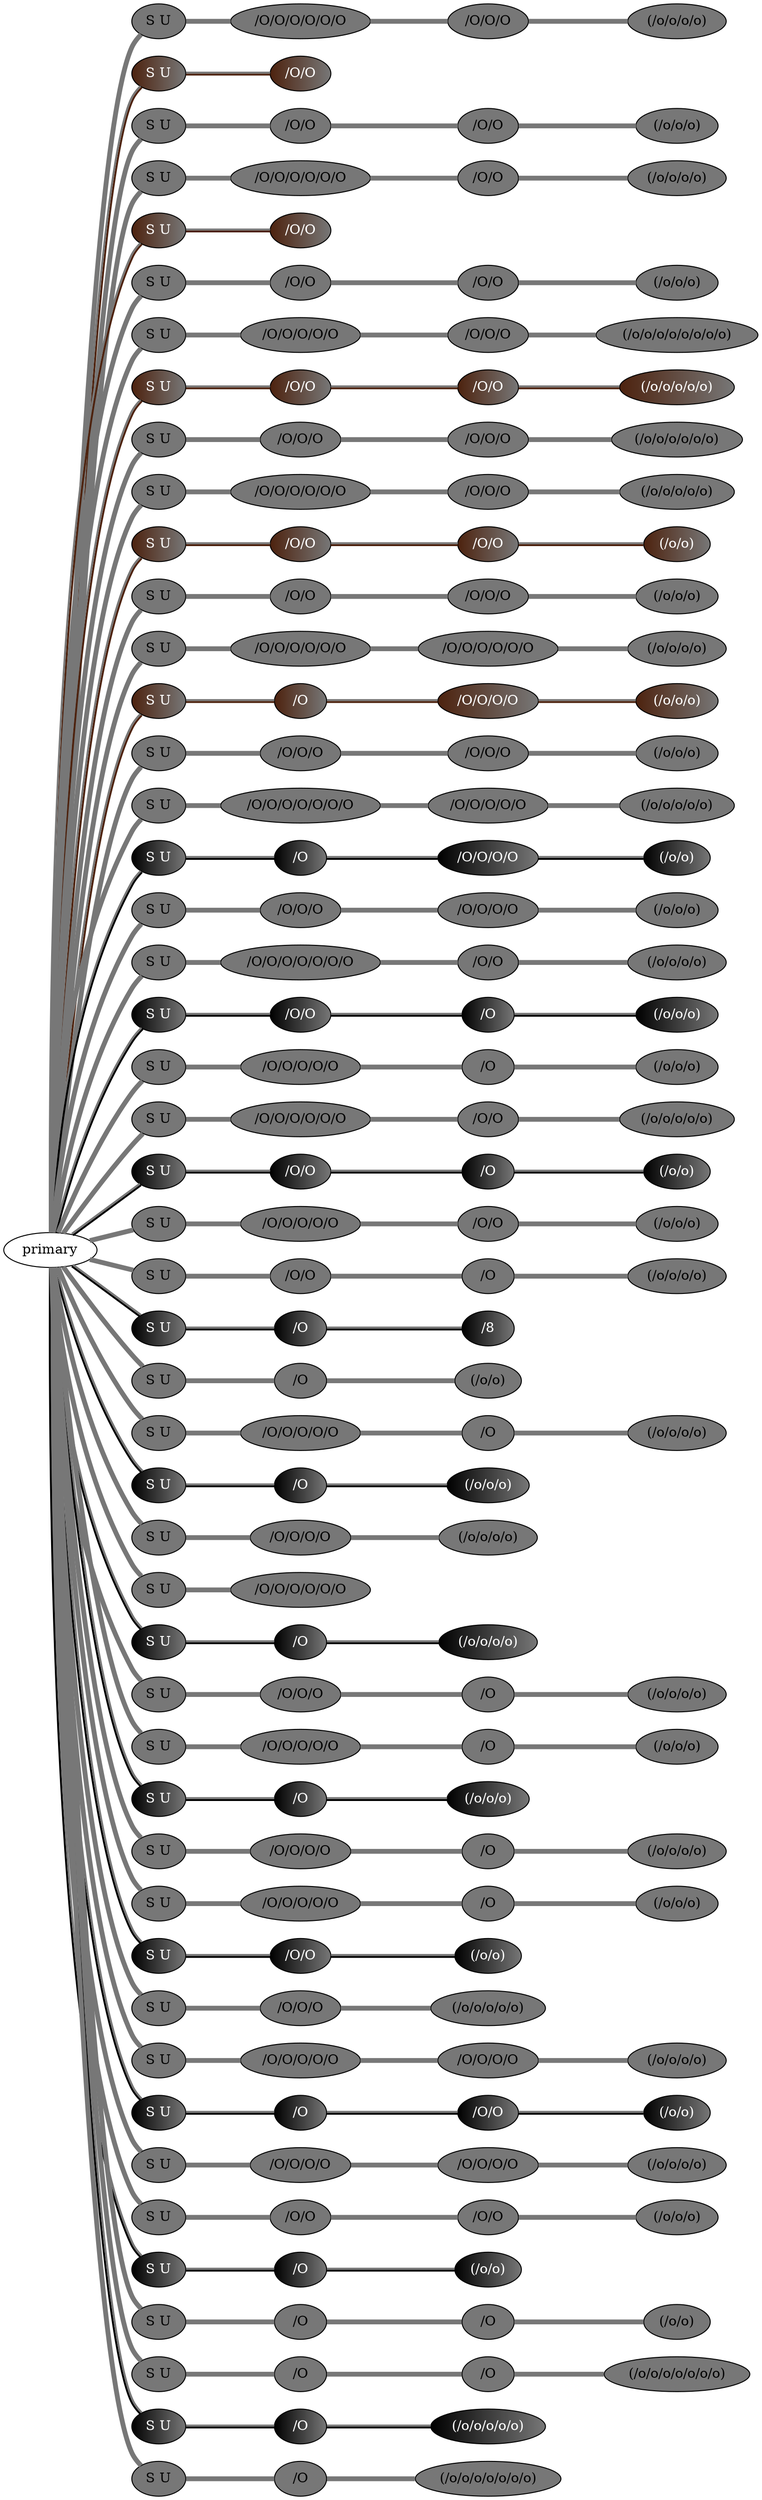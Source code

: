 graph {
 graph [rankdir=LR]
"1" [qtype="pendant_node", pendant_colors="#777777", pendant_ply="S", pendant_attach="U", pendant_length="48.5", label="S U", style=filled, fillcolor="#777777", fontcolor="#000000"]
"primary" -- "1" [qtype="pendant_link",penwidth=5,color="#777777"]
"1:0" [qtype="knot_node", knot_value="6", knot_type="S", knot_position="12.0", knot_spin="S", label="/O/O/O/O/O/O", style=filled, fillcolor="#777777" , fontcolor="#000000"]
"1" -- "1:0" [qtype="knot_link",penwidth=5,color="#777777"]
"1:1" [qtype="knot_node", knot_value="3", knot_type="S", knot_position="20.0", knot_spin="S", label="/O/O/O", style=filled, fillcolor="#777777" , fontcolor="#000000"]
"1:0" -- "1:1" [qtype="knot_link",penwidth=5,color="#777777"]
"1:2" [qtype="knot_node", knot_value="4", knot_type="L", knot_position="27.0", knot_spin="S", label="(/o/o/o/o)", style=filled, fillcolor="#777777" , fontcolor="#000000"]
"1:1" -- "1:2" [qtype="knot_link",penwidth=5,color="#777777"]
"2" [qtype="pendant_node", pendant_colors="#4D220E:#777777", pendant_ply="S", pendant_attach="U", pendant_length="14.5", label="S U", style=filled, fillcolor="#4D220E:#777777", fontcolor="#ffffff"]
"primary" -- "2" [qtype="pendant_link",penwidth=2,color="#4D220E:#777777"]
"2:0" [qtype="knot_node", knot_value="2", knot_type="S", knot_position="12.5", knot_spin="S", label="/O/O", style=filled, fillcolor="#4D220E:#777777" , fontcolor="#ffffff"]
"2" -- "2:0" [qtype="knot_link",penwidth=2,color="#4D220E:#777777"]
"3" [qtype="pendant_node", pendant_colors="#777777", pendant_ply="S", pendant_attach="U", pendant_length="54.5", label="S U", style=filled, fillcolor="#777777", fontcolor="#000000"]
"primary" -- "3" [qtype="pendant_link",penwidth=5,color="#777777"]
"3:0" [qtype="knot_node", knot_value="2", knot_type="S", knot_position="12.0", knot_spin="S", label="/O/O", style=filled, fillcolor="#777777" , fontcolor="#000000"]
"3" -- "3:0" [qtype="knot_link",penwidth=5,color="#777777"]
"3:1" [qtype="knot_node", knot_value="2", knot_type="S", knot_position="19.5", knot_spin="S", label="/O/O", style=filled, fillcolor="#777777" , fontcolor="#000000"]
"3:0" -- "3:1" [qtype="knot_link",penwidth=5,color="#777777"]
"3:2" [qtype="knot_node", knot_value="3", knot_type="L", knot_position="27.5", knot_spin="S", label="(/o/o/o)", style=filled, fillcolor="#777777" , fontcolor="#000000"]
"3:1" -- "3:2" [qtype="knot_link",penwidth=5,color="#777777"]
"4" [qtype="pendant_node", pendant_colors="#777777", pendant_ply="S", pendant_attach="U", pendant_length="54.5", label="S U", style=filled, fillcolor="#777777", fontcolor="#000000"]
"primary" -- "4" [qtype="pendant_link",penwidth=5,color="#777777"]
"4:0" [qtype="knot_node", knot_value="6", knot_type="S", knot_position="12.5", knot_spin="S", label="/O/O/O/O/O/O", style=filled, fillcolor="#777777" , fontcolor="#000000"]
"4" -- "4:0" [qtype="knot_link",penwidth=5,color="#777777"]
"4:1" [qtype="knot_node", knot_value="2", knot_type="S", knot_position="19.5", knot_spin="S", label="/O/O", style=filled, fillcolor="#777777" , fontcolor="#000000"]
"4:0" -- "4:1" [qtype="knot_link",penwidth=5,color="#777777"]
"4:2" [qtype="knot_node", knot_value="4", knot_type="L", knot_position="26.5", knot_spin="S", label="(/o/o/o/o)", style=filled, fillcolor="#777777" , fontcolor="#000000"]
"4:1" -- "4:2" [qtype="knot_link",penwidth=5,color="#777777"]
"5" [qtype="pendant_node", pendant_colors="#4D220E:#777777", pendant_ply="S", pendant_attach="U", pendant_length="14.5", label="S U", style=filled, fillcolor="#4D220E:#777777", fontcolor="#ffffff"]
"primary" -- "5" [qtype="pendant_link",penwidth=2,color="#4D220E:#777777"]
"5:0" [qtype="knot_node", knot_value="2", knot_type="S", knot_position="11.5", knot_spin="S", label="/O/O", style=filled, fillcolor="#4D220E:#777777" , fontcolor="#ffffff"]
"5" -- "5:0" [qtype="knot_link",penwidth=2,color="#4D220E:#777777"]
"6" [qtype="pendant_node", pendant_colors="#777777", pendant_ply="S", pendant_attach="U", pendant_length="52.0", label="S U", style=filled, fillcolor="#777777", fontcolor="#000000"]
"primary" -- "6" [qtype="pendant_link",penwidth=5,color="#777777"]
"6:0" [qtype="knot_node", knot_value="2", knot_type="S", knot_position="12.0", knot_spin="S", label="/O/O", style=filled, fillcolor="#777777" , fontcolor="#000000"]
"6" -- "6:0" [qtype="knot_link",penwidth=5,color="#777777"]
"6:1" [qtype="knot_node", knot_value="2", knot_type="S", knot_position="20.5", knot_spin="S", label="/O/O", style=filled, fillcolor="#777777" , fontcolor="#000000"]
"6:0" -- "6:1" [qtype="knot_link",penwidth=5,color="#777777"]
"6:2" [qtype="knot_node", knot_value="3", knot_type="L", knot_position="27.5", knot_spin="S", label="(/o/o/o)", style=filled, fillcolor="#777777" , fontcolor="#000000"]
"6:1" -- "6:2" [qtype="knot_link",penwidth=5,color="#777777"]
"7" [qtype="pendant_node", pendant_colors="#777777", pendant_ply="S", pendant_attach="U", pendant_length="40.5", label="S U", style=filled, fillcolor="#777777", fontcolor="#000000"]
"primary" -- "7" [qtype="pendant_link",penwidth=5,color="#777777"]
"7:0" [qtype="knot_node", knot_value="5", knot_type="S", knot_position="12.5", knot_spin="S", label="/O/O/O/O/O", style=filled, fillcolor="#777777" , fontcolor="#000000"]
"7" -- "7:0" [qtype="knot_link",penwidth=5,color="#777777"]
"7:1" [qtype="knot_node", knot_value="3", knot_type="S", knot_position="20.5", knot_spin="S", label="/O/O/O", style=filled, fillcolor="#777777" , fontcolor="#000000"]
"7:0" -- "7:1" [qtype="knot_link",penwidth=5,color="#777777"]
"7:2" [qtype="knot_node", knot_value="8", knot_type="L", knot_position="27.5", knot_spin="S", label="(/o/o/o/o/o/o/o/o)", style=filled, fillcolor="#777777" , fontcolor="#000000"]
"7:1" -- "7:2" [qtype="knot_link",penwidth=5,color="#777777"]
"8" [qtype="pendant_node", pendant_colors="#4D220E:#777777", pendant_ply="S", pendant_attach="U", pendant_length="53.0", label="S U", style=filled, fillcolor="#4D220E:#777777", fontcolor="#ffffff"]
"primary" -- "8" [qtype="pendant_link",penwidth=2,color="#4D220E:#777777"]
"8:0" [qtype="knot_node", knot_value="2", knot_type="S", knot_position="11.0", knot_spin="S", label="/O/O", style=filled, fillcolor="#4D220E:#777777" , fontcolor="#ffffff"]
"8" -- "8:0" [qtype="knot_link",penwidth=2,color="#4D220E:#777777"]
"8:1" [qtype="knot_node", knot_value="2", knot_type="S", knot_position="19.5", knot_spin="S", label="/O/O", style=filled, fillcolor="#4D220E:#777777" , fontcolor="#ffffff"]
"8:0" -- "8:1" [qtype="knot_link",penwidth=2,color="#4D220E:#777777"]
"8:2" [qtype="knot_node", knot_value="5", knot_type="L", knot_position="26.5", knot_spin="S", label="(/o/o/o/o/o)", style=filled, fillcolor="#4D220E:#777777" , fontcolor="#ffffff"]
"8:1" -- "8:2" [qtype="knot_link",penwidth=2,color="#4D220E:#777777"]
"9" [qtype="pendant_node", pendant_colors="#777777", pendant_ply="S", pendant_attach="U", pendant_length="49.5", label="S U", style=filled, fillcolor="#777777", fontcolor="#000000"]
"primary" -- "9" [qtype="pendant_link",penwidth=5,color="#777777"]
"9:0" [qtype="knot_node", knot_value="3", knot_type="S", knot_position="12.5", knot_spin="S", label="/O/O/O", style=filled, fillcolor="#777777" , fontcolor="#000000"]
"9" -- "9:0" [qtype="knot_link",penwidth=5,color="#777777"]
"9:1" [qtype="knot_node", knot_value="3", knot_type="S", knot_position="20.5", knot_spin="S", label="/O/O/O", style=filled, fillcolor="#777777" , fontcolor="#000000"]
"9:0" -- "9:1" [qtype="knot_link",penwidth=5,color="#777777"]
"9:2" [qtype="knot_node", knot_value="6", knot_type="L", knot_position="28.0", knot_spin="S", label="(/o/o/o/o/o/o)", style=filled, fillcolor="#777777" , fontcolor="#000000"]
"9:1" -- "9:2" [qtype="knot_link",penwidth=5,color="#777777"]
"10" [qtype="pendant_node", pendant_colors="#777777", pendant_ply="S", pendant_attach="U", pendant_length="49.5", label="S U", style=filled, fillcolor="#777777", fontcolor="#000000"]
"primary" -- "10" [qtype="pendant_link",penwidth=5,color="#777777"]
"10:0" [qtype="knot_node", knot_value="6", knot_type="S", knot_position="12.0", knot_spin="S", label="/O/O/O/O/O/O", style=filled, fillcolor="#777777" , fontcolor="#000000"]
"10" -- "10:0" [qtype="knot_link",penwidth=5,color="#777777"]
"10:1" [qtype="knot_node", knot_value="3", knot_type="S", knot_position="19.5", knot_spin="S", label="/O/O/O", style=filled, fillcolor="#777777" , fontcolor="#000000"]
"10:0" -- "10:1" [qtype="knot_link",penwidth=5,color="#777777"]
"10:2" [qtype="knot_node", knot_value="5", knot_type="L", knot_position="26.0", knot_spin="S", label="(/o/o/o/o/o)", style=filled, fillcolor="#777777" , fontcolor="#000000"]
"10:1" -- "10:2" [qtype="knot_link",penwidth=5,color="#777777"]
"11" [qtype="pendant_node", pendant_colors="#4D220E:#777777", pendant_ply="S", pendant_attach="U", pendant_length="56.5", label="S U", style=filled, fillcolor="#4D220E:#777777", fontcolor="#ffffff"]
"primary" -- "11" [qtype="pendant_link",penwidth=2,color="#4D220E:#777777"]
"11:0" [qtype="knot_node", knot_value="2", knot_type="S", knot_position="11.0", knot_spin="S", label="/O/O", style=filled, fillcolor="#4D220E:#777777" , fontcolor="#ffffff"]
"11" -- "11:0" [qtype="knot_link",penwidth=2,color="#4D220E:#777777"]
"11:1" [qtype="knot_node", knot_value="2", knot_type="S", knot_position="19.5", knot_spin="S", label="/O/O", style=filled, fillcolor="#4D220E:#777777" , fontcolor="#ffffff"]
"11:0" -- "11:1" [qtype="knot_link",penwidth=2,color="#4D220E:#777777"]
"11:2" [qtype="knot_node", knot_value="2", knot_type="L", knot_position="26.0", knot_spin="S", label="(/o/o)", style=filled, fillcolor="#4D220E:#777777" , fontcolor="#ffffff"]
"11:1" -- "11:2" [qtype="knot_link",penwidth=2,color="#4D220E:#777777"]
"12" [qtype="pendant_node", pendant_colors="#777777", pendant_ply="S", pendant_attach="U", pendant_length="57.5", label="S U", style=filled, fillcolor="#777777", fontcolor="#000000"]
"primary" -- "12" [qtype="pendant_link",penwidth=5,color="#777777"]
"12:0" [qtype="knot_node", knot_value="2", knot_type="S", knot_position="11.5", knot_spin="S", label="/O/O", style=filled, fillcolor="#777777" , fontcolor="#000000"]
"12" -- "12:0" [qtype="knot_link",penwidth=5,color="#777777"]
"12:1" [qtype="knot_node", knot_value="3", knot_type="S", knot_position="20.0", knot_spin="S", label="/O/O/O", style=filled, fillcolor="#777777" , fontcolor="#000000"]
"12:0" -- "12:1" [qtype="knot_link",penwidth=5,color="#777777"]
"12:2" [qtype="knot_node", knot_value="3", knot_type="L", knot_position="26.0", knot_spin="S", label="(/o/o/o)", style=filled, fillcolor="#777777" , fontcolor="#000000"]
"12:1" -- "12:2" [qtype="knot_link",penwidth=5,color="#777777"]
"13" [qtype="pendant_node", pendant_colors="#777777", pendant_ply="S", pendant_attach="U", pendant_length="39.5", label="S U", style=filled, fillcolor="#777777", fontcolor="#000000"]
"primary" -- "13" [qtype="pendant_link",penwidth=5,color="#777777"]
"13:0" [qtype="knot_node", knot_value="6", knot_type="S", knot_position="12.5", knot_spin="S", label="/O/O/O/O/O/O", style=filled, fillcolor="#777777" , fontcolor="#000000"]
"13" -- "13:0" [qtype="knot_link",penwidth=5,color="#777777"]
"13:1" [qtype="knot_node", knot_value="6", knot_type="S", knot_position="21.0", knot_spin="S", label="/O/O/O/O/O/O", style=filled, fillcolor="#777777" , fontcolor="#000000"]
"13:0" -- "13:1" [qtype="knot_link",penwidth=5,color="#777777"]
"13:2" [qtype="knot_node", knot_value="4", knot_type="L", knot_position="28.0", knot_spin="S", label="(/o/o/o/o)", style=filled, fillcolor="#777777" , fontcolor="#000000"]
"13:1" -- "13:2" [qtype="knot_link",penwidth=5,color="#777777"]
"14" [qtype="pendant_node", pendant_colors="#4D220E:#777777", pendant_ply="S", pendant_attach="U", pendant_length="52.5", label="S U", style=filled, fillcolor="#4D220E:#777777", fontcolor="#ffffff"]
"primary" -- "14" [qtype="pendant_link",penwidth=2,color="#4D220E:#777777"]
"14:0" [qtype="knot_node", knot_value="1", knot_type="S", knot_position="12.0", knot_spin="S", label="/O", style=filled, fillcolor="#4D220E:#777777" , fontcolor="#ffffff"]
"14" -- "14:0" [qtype="knot_link",penwidth=2,color="#4D220E:#777777"]
"14:1" [qtype="knot_node", knot_value="4", knot_type="S", knot_position="19.5", knot_spin="S", label="/O/O/O/O", style=filled, fillcolor="#4D220E:#777777" , fontcolor="#ffffff"]
"14:0" -- "14:1" [qtype="knot_link",penwidth=2,color="#4D220E:#777777"]
"14:2" [qtype="knot_node", knot_value="3", knot_type="L", knot_position="26.5", knot_spin="S", label="(/o/o/o)", style=filled, fillcolor="#4D220E:#777777" , fontcolor="#ffffff"]
"14:1" -- "14:2" [qtype="knot_link",penwidth=2,color="#4D220E:#777777"]
"15" [qtype="pendant_node", pendant_colors="#777777", pendant_ply="S", pendant_attach="U", pendant_length="50.0", label="S U", style=filled, fillcolor="#777777", fontcolor="#000000"]
"primary" -- "15" [qtype="pendant_link",penwidth=5,color="#777777"]
"15:0" [qtype="knot_node", knot_value="3", knot_type="S", knot_position="12.0", knot_spin="S", label="/O/O/O", style=filled, fillcolor="#777777" , fontcolor="#000000"]
"15" -- "15:0" [qtype="knot_link",penwidth=5,color="#777777"]
"15:1" [qtype="knot_node", knot_value="3", knot_type="S", knot_position="20.0", knot_spin="S", label="/O/O/O", style=filled, fillcolor="#777777" , fontcolor="#000000"]
"15:0" -- "15:1" [qtype="knot_link",penwidth=5,color="#777777"]
"15:2" [qtype="knot_node", knot_value="3", knot_type="L", knot_position="27.0", knot_spin="S", label="(/o/o/o)", style=filled, fillcolor="#777777" , fontcolor="#000000"]
"15:1" -- "15:2" [qtype="knot_link",penwidth=5,color="#777777"]
"16" [qtype="pendant_node", pendant_colors="#777777", pendant_ply="S", pendant_attach="U", pendant_length="38.5", label="S U", style=filled, fillcolor="#777777", fontcolor="#000000"]
"primary" -- "16" [qtype="pendant_link",penwidth=5,color="#777777"]
"16:0" [qtype="knot_node", knot_value="7", knot_type="S", knot_position="13.5", knot_spin="S", label="/O/O/O/O/O/O/O", style=filled, fillcolor="#777777" , fontcolor="#000000"]
"16" -- "16:0" [qtype="knot_link",penwidth=5,color="#777777"]
"16:1" [qtype="knot_node", knot_value="5", knot_type="S", knot_position="21.5", knot_spin="S", label="/O/O/O/O/O", style=filled, fillcolor="#777777" , fontcolor="#000000"]
"16:0" -- "16:1" [qtype="knot_link",penwidth=5,color="#777777"]
"16:2" [qtype="knot_node", knot_value="5", knot_type="L", knot_position="28.5", knot_spin="S", label="(/o/o/o/o/o)", style=filled, fillcolor="#777777" , fontcolor="#000000"]
"16:1" -- "16:2" [qtype="knot_link",penwidth=5,color="#777777"]
"17" [qtype="pendant_node", pendant_colors="#000000:#777777", pendant_ply="S", pendant_attach="U", pendant_length="51.5", label="S U", style=filled, fillcolor="#000000:#777777", fontcolor="#ffffff"]
"primary" -- "17" [qtype="pendant_link",penwidth=2,color="#000000:#777777"]
"17:0" [qtype="knot_node", knot_value="1", knot_type="S", knot_position="11.5", knot_spin="S", label="/O", style=filled, fillcolor="#000000:#777777" , fontcolor="#ffffff"]
"17" -- "17:0" [qtype="knot_link",penwidth=2,color="#000000:#777777"]
"17:1" [qtype="knot_node", knot_value="4", knot_type="S", knot_position="19.5", knot_spin="S", label="/O/O/O/O", style=filled, fillcolor="#000000:#777777" , fontcolor="#ffffff"]
"17:0" -- "17:1" [qtype="knot_link",penwidth=2,color="#000000:#777777"]
"17:2" [qtype="knot_node", knot_value="2", knot_type="L", knot_position="26.0", knot_spin="S", label="(/o/o)", style=filled, fillcolor="#000000:#777777" , fontcolor="#ffffff"]
"17:1" -- "17:2" [qtype="knot_link",penwidth=2,color="#000000:#777777"]
"18" [qtype="pendant_node", pendant_colors="#777777", pendant_ply="S", pendant_attach="U", pendant_length="55.0", label="S U", style=filled, fillcolor="#777777", fontcolor="#000000"]
"primary" -- "18" [qtype="pendant_link",penwidth=5,color="#777777"]
"18:0" [qtype="knot_node", knot_value="3", knot_type="S", knot_position="13.0", knot_spin="S", label="/O/O/O", style=filled, fillcolor="#777777" , fontcolor="#000000"]
"18" -- "18:0" [qtype="knot_link",penwidth=5,color="#777777"]
"18:1" [qtype="knot_node", knot_value="4", knot_type="S", knot_position="20.5", knot_spin="S", label="/O/O/O/O", style=filled, fillcolor="#777777" , fontcolor="#000000"]
"18:0" -- "18:1" [qtype="knot_link",penwidth=5,color="#777777"]
"18:2" [qtype="knot_node", knot_value="3", knot_type="L", knot_position="28.0", knot_spin="S", label="(/o/o/o)", style=filled, fillcolor="#777777" , fontcolor="#000000"]
"18:1" -- "18:2" [qtype="knot_link",penwidth=5,color="#777777"]
"19" [qtype="pendant_node", pendant_colors="#777777", pendant_ply="S", pendant_attach="U", pendant_length="47.0", label="S U", style=filled, fillcolor="#777777", fontcolor="#000000"]
"primary" -- "19" [qtype="pendant_link",penwidth=5,color="#777777"]
"19:0" [qtype="knot_node", knot_value="7", knot_type="S", knot_position="13.0", knot_spin="S", label="/O/O/O/O/O/O/O", style=filled, fillcolor="#777777" , fontcolor="#000000"]
"19" -- "19:0" [qtype="knot_link",penwidth=5,color="#777777"]
"19:1" [qtype="knot_node", knot_value="2", knot_type="S", knot_position="21.0", knot_spin="S", label="/O/O", style=filled, fillcolor="#777777" , fontcolor="#000000"]
"19:0" -- "19:1" [qtype="knot_link",penwidth=5,color="#777777"]
"19:2" [qtype="knot_node", knot_value="4", knot_type="L", knot_position="28.0", knot_spin="S", label="(/o/o/o/o)", style=filled, fillcolor="#777777" , fontcolor="#000000"]
"19:1" -- "19:2" [qtype="knot_link",penwidth=5,color="#777777"]
"20" [qtype="pendant_node", pendant_colors="#000000:#777777", pendant_ply="S", pendant_attach="U", pendant_length="40.0", label="S U", style=filled, fillcolor="#000000:#777777", fontcolor="#ffffff"]
"primary" -- "20" [qtype="pendant_link",penwidth=2,color="#000000:#777777"]
"20:0" [qtype="knot_node", knot_value="2", knot_type="S", knot_position="12.0", knot_spin="S", label="/O/O", style=filled, fillcolor="#000000:#777777" , fontcolor="#ffffff"]
"20" -- "20:0" [qtype="knot_link",penwidth=2,color="#000000:#777777"]
"20:1" [qtype="knot_node", knot_value="1", knot_type="S", knot_position="20.0", knot_spin="S", label="/O", style=filled, fillcolor="#000000:#777777" , fontcolor="#ffffff"]
"20:0" -- "20:1" [qtype="knot_link",penwidth=2,color="#000000:#777777"]
"20:2" [qtype="knot_node", knot_value="3", knot_type="L", knot_position="27.0", knot_spin="S", label="(/o/o/o)", style=filled, fillcolor="#000000:#777777" , fontcolor="#ffffff"]
"20:1" -- "20:2" [qtype="knot_link",penwidth=2,color="#000000:#777777"]
"21" [qtype="pendant_node", pendant_colors="#777777", pendant_ply="S", pendant_attach="U", pendant_length="50.5", label="S U", style=filled, fillcolor="#777777", fontcolor="#000000"]
"primary" -- "21" [qtype="pendant_link",penwidth=5,color="#777777"]
"21:0" [qtype="knot_node", knot_value="5", knot_type="S", knot_position="13.0", knot_spin="S", label="/O/O/O/O/O", style=filled, fillcolor="#777777" , fontcolor="#000000"]
"21" -- "21:0" [qtype="knot_link",penwidth=5,color="#777777"]
"21:1" [qtype="knot_node", knot_value="1", knot_type="S", knot_position="21.0", knot_spin="S", label="/O", style=filled, fillcolor="#777777" , fontcolor="#000000"]
"21:0" -- "21:1" [qtype="knot_link",penwidth=5,color="#777777"]
"21:2" [qtype="knot_node", knot_value="3", knot_type="L", knot_position="28.0", knot_spin="S", label="(/o/o/o)", style=filled, fillcolor="#777777" , fontcolor="#000000"]
"21:1" -- "21:2" [qtype="knot_link",penwidth=5,color="#777777"]
"22" [qtype="pendant_node", pendant_colors="#777777", pendant_ply="S", pendant_attach="U", pendant_length="47.5", label="S U", style=filled, fillcolor="#777777", fontcolor="#000000"]
"primary" -- "22" [qtype="pendant_link",penwidth=5,color="#777777"]
"22:0" [qtype="knot_node", knot_value="6", knot_type="S", knot_position="13.0", knot_spin="S", label="/O/O/O/O/O/O", style=filled, fillcolor="#777777" , fontcolor="#000000"]
"22" -- "22:0" [qtype="knot_link",penwidth=5,color="#777777"]
"22:1" [qtype="knot_node", knot_value="2", knot_type="S", knot_position="21.0", knot_spin="S", label="/O/O", style=filled, fillcolor="#777777" , fontcolor="#000000"]
"22:0" -- "22:1" [qtype="knot_link",penwidth=5,color="#777777"]
"22:2" [qtype="knot_node", knot_value="5", knot_type="L", knot_position="27.5", knot_spin="S", label="(/o/o/o/o/o)", style=filled, fillcolor="#777777" , fontcolor="#000000"]
"22:1" -- "22:2" [qtype="knot_link",penwidth=5,color="#777777"]
"23" [qtype="pendant_node", pendant_colors="#000000:#777777", pendant_ply="S", pendant_attach="U", pendant_length="53.5", label="S U", style=filled, fillcolor="#000000:#777777", fontcolor="#ffffff"]
"primary" -- "23" [qtype="pendant_link",penwidth=2,color="#000000:#777777"]
"23:0" [qtype="knot_node", knot_value="2", knot_type="S", knot_position="11.5", knot_spin="S", label="/O/O", style=filled, fillcolor="#000000:#777777" , fontcolor="#ffffff"]
"23" -- "23:0" [qtype="knot_link",penwidth=2,color="#000000:#777777"]
"23:1" [qtype="knot_node", knot_value="1", knot_type="S", knot_position="19.5", knot_spin="S", label="/O", style=filled, fillcolor="#000000:#777777" , fontcolor="#ffffff"]
"23:0" -- "23:1" [qtype="knot_link",penwidth=2,color="#000000:#777777"]
"23:2" [qtype="knot_node", knot_value="2", knot_type="L", knot_position="26.0", knot_spin="S", label="(/o/o)", style=filled, fillcolor="#000000:#777777" , fontcolor="#ffffff"]
"23:1" -- "23:2" [qtype="knot_link",penwidth=2,color="#000000:#777777"]
"24" [qtype="pendant_node", pendant_colors="#777777", pendant_ply="S", pendant_attach="U", pendant_length="50.0", label="S U", style=filled, fillcolor="#777777", fontcolor="#000000"]
"primary" -- "24" [qtype="pendant_link",penwidth=5,color="#777777"]
"24:0" [qtype="knot_node", knot_value="5", knot_type="S", knot_position="12.0", knot_spin="S", label="/O/O/O/O/O", style=filled, fillcolor="#777777" , fontcolor="#000000"]
"24" -- "24:0" [qtype="knot_link",penwidth=5,color="#777777"]
"24:1" [qtype="knot_node", knot_value="2", knot_type="S", knot_position="20.0", knot_spin="S", label="/O/O", style=filled, fillcolor="#777777" , fontcolor="#000000"]
"24:0" -- "24:1" [qtype="knot_link",penwidth=5,color="#777777"]
"24:2" [qtype="knot_node", knot_value="3", knot_type="L", knot_position="27.0", knot_spin="S", label="(/o/o/o)", style=filled, fillcolor="#777777" , fontcolor="#000000"]
"24:1" -- "24:2" [qtype="knot_link",penwidth=5,color="#777777"]
"25" [qtype="pendant_node", pendant_colors="#777777", pendant_ply="S", pendant_attach="U", pendant_length="46.5", label="S U", style=filled, fillcolor="#777777", fontcolor="#000000"]
"primary" -- "25" [qtype="pendant_link",penwidth=5,color="#777777"]
"25:0" [qtype="knot_node", knot_value="2", knot_type="S", knot_position="11.5", knot_spin="S", label="/O/O", style=filled, fillcolor="#777777" , fontcolor="#000000"]
"25" -- "25:0" [qtype="knot_link",penwidth=5,color="#777777"]
"25:1" [qtype="knot_node", knot_value="1", knot_type="S", knot_position="19.5", knot_spin="S", label="/O", style=filled, fillcolor="#777777" , fontcolor="#000000"]
"25:0" -- "25:1" [qtype="knot_link",penwidth=5,color="#777777"]
"25:2" [qtype="knot_node", knot_value="4", knot_type="L", knot_position="26.5", knot_spin="S", label="(/o/o/o/o)", style=filled, fillcolor="#777777" , fontcolor="#000000"]
"25:1" -- "25:2" [qtype="knot_link",penwidth=5,color="#777777"]
"26" [qtype="pendant_node", pendant_colors="#000000:#777777", pendant_ply="S", pendant_attach="U", pendant_length="47.5", label="S U", style=filled, fillcolor="#000000:#777777", fontcolor="#ffffff"]
"primary" -- "26" [qtype="pendant_link",penwidth=2,color="#000000:#777777"]
"26:0" [qtype="knot_node", knot_value="1", knot_type="S", knot_position="12.0", knot_spin="S", label="/O", style=filled, fillcolor="#000000:#777777" , fontcolor="#ffffff"]
"26" -- "26:0" [qtype="knot_link",penwidth=2,color="#000000:#777777"]
"26:1" [qtype="knot_node", knot_value="1", knot_type="E", knot_position="26.5", knot_spin="S", label="/8", style=filled, fillcolor="#000000:#777777" , fontcolor="#ffffff"]
"26:0" -- "26:1" [qtype="knot_link",penwidth=2,color="#000000:#777777"]
"27" [qtype="pendant_node", pendant_colors="#777777", pendant_ply="S", pendant_attach="U", pendant_length="57.5", label="S U", style=filled, fillcolor="#777777", fontcolor="#000000"]
"primary" -- "27" [qtype="pendant_link",penwidth=5,color="#777777"]
"27:0" [qtype="knot_node", knot_value="1", knot_type="S", knot_position="11.0", knot_spin="S", label="/O", style=filled, fillcolor="#777777" , fontcolor="#000000"]
"27" -- "27:0" [qtype="knot_link",penwidth=5,color="#777777"]
"27:1" [qtype="knot_node", knot_value="2", knot_type="L", knot_position="26.0", knot_spin="S", label="(/o/o)", style=filled, fillcolor="#777777" , fontcolor="#000000"]
"27:0" -- "27:1" [qtype="knot_link",penwidth=5,color="#777777"]
"28" [qtype="pendant_node", pendant_colors="#777777", pendant_ply="S", pendant_attach="U", pendant_length="44.0", label="S U", style=filled, fillcolor="#777777", fontcolor="#000000"]
"primary" -- "28" [qtype="pendant_link",penwidth=5,color="#777777"]
"28:0" [qtype="knot_node", knot_value="5", knot_type="S", knot_position="12.5", knot_spin="S", label="/O/O/O/O/O", style=filled, fillcolor="#777777" , fontcolor="#000000"]
"28" -- "28:0" [qtype="knot_link",penwidth=5,color="#777777"]
"28:1" [qtype="knot_node", knot_value="1", knot_type="S", knot_position="20.5", knot_spin="S", label="/O", style=filled, fillcolor="#777777" , fontcolor="#000000"]
"28:0" -- "28:1" [qtype="knot_link",penwidth=5,color="#777777"]
"28:2" [qtype="knot_node", knot_value="4", knot_type="L", knot_position="27.5", knot_spin="S", label="(/o/o/o/o)", style=filled, fillcolor="#777777" , fontcolor="#000000"]
"28:1" -- "28:2" [qtype="knot_link",penwidth=5,color="#777777"]
"29" [qtype="pendant_node", pendant_colors="#000000:#777777", pendant_ply="S", pendant_attach="U", pendant_length="51.0", label="S U", style=filled, fillcolor="#000000:#777777", fontcolor="#ffffff"]
"primary" -- "29" [qtype="pendant_link",penwidth=2,color="#000000:#777777"]
"29:0" [qtype="knot_node", knot_value="1", knot_type="S", knot_position="13.0", knot_spin="S", label="/O", style=filled, fillcolor="#000000:#777777" , fontcolor="#ffffff"]
"29" -- "29:0" [qtype="knot_link",penwidth=2,color="#000000:#777777"]
"29:1" [qtype="knot_node", knot_value="3", knot_type="L", knot_position="27.5", knot_spin="S", label="(/o/o/o)", style=filled, fillcolor="#000000:#777777" , fontcolor="#ffffff"]
"29:0" -- "29:1" [qtype="knot_link",penwidth=2,color="#000000:#777777"]
"30" [qtype="pendant_node", pendant_colors="#777777", pendant_ply="S", pendant_attach="U", pendant_length="43.5", label="S U", style=filled, fillcolor="#777777", fontcolor="#000000"]
"primary" -- "30" [qtype="pendant_link",penwidth=5,color="#777777"]
"30:0" [qtype="knot_node", knot_value="4", knot_type="S", knot_position="13.0", knot_spin="S", label="/O/O/O/O", style=filled, fillcolor="#777777" , fontcolor="#000000"]
"30" -- "30:0" [qtype="knot_link",penwidth=5,color="#777777"]
"30:1" [qtype="knot_node", knot_value="4", knot_type="L", knot_position="27.5", knot_spin="S", label="(/o/o/o/o)", style=filled, fillcolor="#777777" , fontcolor="#000000"]
"30:0" -- "30:1" [qtype="knot_link",penwidth=5,color="#777777"]
"31" [qtype="pendant_node", pendant_colors="#777777", pendant_ply="S", pendant_attach="U", pendant_length="13.5", label="S U", style=filled, fillcolor="#777777", fontcolor="#000000"]
"primary" -- "31" [qtype="pendant_link",penwidth=5,color="#777777"]
"31:0" [qtype="knot_node", knot_value="6", knot_type="S", knot_position="13.5", knot_spin="S", label="/O/O/O/O/O/O", style=filled, fillcolor="#777777" , fontcolor="#000000"]
"31" -- "31:0" [qtype="knot_link",penwidth=5,color="#777777"]
"32" [qtype="pendant_node", pendant_colors="#000000:#777777", pendant_ply="S", pendant_attach="U", pendant_length="41.0", label="S U", style=filled, fillcolor="#000000:#777777", fontcolor="#ffffff"]
"primary" -- "32" [qtype="pendant_link",penwidth=2,color="#000000:#777777"]
"32:0" [qtype="knot_node", knot_value="1", knot_type="S", knot_position="12.0", knot_spin="S", label="/O", style=filled, fillcolor="#000000:#777777" , fontcolor="#ffffff"]
"32" -- "32:0" [qtype="knot_link",penwidth=2,color="#000000:#777777"]
"32:1" [qtype="knot_node", knot_value="4", knot_type="L", knot_position="27.0", knot_spin="S", label="(/o/o/o/o)", style=filled, fillcolor="#000000:#777777" , fontcolor="#ffffff"]
"32:0" -- "32:1" [qtype="knot_link",penwidth=2,color="#000000:#777777"]
"33" [qtype="pendant_node", pendant_colors="#777777", pendant_ply="S", pendant_attach="U", pendant_length="47.5", label="S U", style=filled, fillcolor="#777777", fontcolor="#000000"]
"primary" -- "33" [qtype="pendant_link",penwidth=5,color="#777777"]
"33:0" [qtype="knot_node", knot_value="3", knot_type="S", knot_position="12.5", knot_spin="S", label="/O/O/O", style=filled, fillcolor="#777777" , fontcolor="#000000"]
"33" -- "33:0" [qtype="knot_link",penwidth=5,color="#777777"]
"33:1" [qtype="knot_node", knot_value="1", knot_type="S", knot_position="20.5", knot_spin="S", label="/O", style=filled, fillcolor="#777777" , fontcolor="#000000"]
"33:0" -- "33:1" [qtype="knot_link",penwidth=5,color="#777777"]
"33:2" [qtype="knot_node", knot_value="4", knot_type="L", knot_position="27.0", knot_spin="S", label="(/o/o/o/o)", style=filled, fillcolor="#777777" , fontcolor="#000000"]
"33:1" -- "33:2" [qtype="knot_link",penwidth=5,color="#777777"]
"34" [qtype="pendant_node", pendant_colors="#777777", pendant_ply="S", pendant_attach="U", pendant_length="52.0", label="S U", style=filled, fillcolor="#777777", fontcolor="#000000"]
"primary" -- "34" [qtype="pendant_link",penwidth=5,color="#777777"]
"34:0" [qtype="knot_node", knot_value="5", knot_type="S", knot_position="14.0", knot_spin="S", label="/O/O/O/O/O", style=filled, fillcolor="#777777" , fontcolor="#000000"]
"34" -- "34:0" [qtype="knot_link",penwidth=5,color="#777777"]
"34:1" [qtype="knot_node", knot_value="1", knot_type="S", knot_position="21.0", knot_spin="S", label="/O", style=filled, fillcolor="#777777" , fontcolor="#000000"]
"34:0" -- "34:1" [qtype="knot_link",penwidth=5,color="#777777"]
"34:2" [qtype="knot_node", knot_value="3", knot_type="L", knot_position="28.5", knot_spin="S", label="(/o/o/o)", style=filled, fillcolor="#777777" , fontcolor="#000000"]
"34:1" -- "34:2" [qtype="knot_link",penwidth=5,color="#777777"]
"35" [qtype="pendant_node", pendant_colors="#000000:#777777", pendant_ply="S", pendant_attach="U", pendant_length="34.0", label="S U", style=filled, fillcolor="#000000:#777777", fontcolor="#ffffff"]
"primary" -- "35" [qtype="pendant_link",penwidth=2,color="#000000:#777777"]
"35:0" [qtype="knot_node", knot_value="1", knot_type="S", knot_position="13.0", knot_spin="S", label="/O", style=filled, fillcolor="#000000:#777777" , fontcolor="#ffffff"]
"35" -- "35:0" [qtype="knot_link",penwidth=2,color="#000000:#777777"]
"35:1" [qtype="knot_node", knot_value="3", knot_type="L", knot_position="28.0", knot_spin="S", label="(/o/o/o)", style=filled, fillcolor="#000000:#777777" , fontcolor="#ffffff"]
"35:0" -- "35:1" [qtype="knot_link",penwidth=2,color="#000000:#777777"]
"36" [qtype="pendant_node", pendant_colors="#777777", pendant_ply="S", pendant_attach="U", pendant_length="41.5", label="S U", style=filled, fillcolor="#777777", fontcolor="#000000"]
"primary" -- "36" [qtype="pendant_link",penwidth=5,color="#777777"]
"36:0" [qtype="knot_node", knot_value="4", knot_type="S", knot_position="14.0", knot_spin="S", label="/O/O/O/O", style=filled, fillcolor="#777777" , fontcolor="#000000"]
"36" -- "36:0" [qtype="knot_link",penwidth=5,color="#777777"]
"36:1" [qtype="knot_node", knot_value="1", knot_type="S", knot_position="20.5", knot_spin="S", label="/O", style=filled, fillcolor="#777777" , fontcolor="#000000"]
"36:0" -- "36:1" [qtype="knot_link",penwidth=5,color="#777777"]
"36:2" [qtype="knot_node", knot_value="4", knot_type="L", knot_position="27.5", knot_spin="S", label="(/o/o/o/o)", style=filled, fillcolor="#777777" , fontcolor="#000000"]
"36:1" -- "36:2" [qtype="knot_link",penwidth=5,color="#777777"]
"37" [qtype="pendant_node", pendant_colors="#777777", pendant_ply="S", pendant_attach="U", pendant_length="56.0", label="S U", style=filled, fillcolor="#777777", fontcolor="#000000"]
"primary" -- "37" [qtype="pendant_link",penwidth=5,color="#777777"]
"37:0" [qtype="knot_node", knot_value="5", knot_type="S", knot_position="14.0", knot_spin="S", label="/O/O/O/O/O", style=filled, fillcolor="#777777" , fontcolor="#000000"]
"37" -- "37:0" [qtype="knot_link",penwidth=5,color="#777777"]
"37:1" [qtype="knot_node", knot_value="1", knot_type="S", knot_position="21.0", knot_spin="S", label="/O", style=filled, fillcolor="#777777" , fontcolor="#000000"]
"37:0" -- "37:1" [qtype="knot_link",penwidth=5,color="#777777"]
"37:2" [qtype="knot_node", knot_value="3", knot_type="L", knot_position="28.5", knot_spin="S", label="(/o/o/o)", style=filled, fillcolor="#777777" , fontcolor="#000000"]
"37:1" -- "37:2" [qtype="knot_link",penwidth=5,color="#777777"]
"38" [qtype="pendant_node", pendant_colors="#000000:#777777", pendant_ply="S", pendant_attach="U", pendant_length="52.5", label="S U", style=filled, fillcolor="#000000:#777777", fontcolor="#ffffff"]
"primary" -- "38" [qtype="pendant_link",penwidth=2,color="#000000:#777777"]
"38:0" [qtype="knot_node", knot_value="2", knot_type="S", knot_position="13.5", knot_spin="S", label="/O/O", style=filled, fillcolor="#000000:#777777" , fontcolor="#ffffff"]
"38" -- "38:0" [qtype="knot_link",penwidth=2,color="#000000:#777777"]
"38:1" [qtype="knot_node", knot_value="2", knot_type="L", knot_position="28.0", knot_spin="S", label="(/o/o)", style=filled, fillcolor="#000000:#777777" , fontcolor="#ffffff"]
"38:0" -- "38:1" [qtype="knot_link",penwidth=2,color="#000000:#777777"]
"39" [qtype="pendant_node", pendant_colors="#777777", pendant_ply="S", pendant_attach="U", pendant_length="40.5", label="S U", style=filled, fillcolor="#777777", fontcolor="#000000"]
"primary" -- "39" [qtype="pendant_link",penwidth=5,color="#777777"]
"39:0" [qtype="knot_node", knot_value="3", knot_type="S", knot_position="14.0", knot_spin="S", label="/O/O/O", style=filled, fillcolor="#777777" , fontcolor="#000000"]
"39" -- "39:0" [qtype="knot_link",penwidth=5,color="#777777"]
"39:1" [qtype="knot_node", knot_value="5", knot_type="L", knot_position="29.0", knot_spin="S", label="(/o/o/o/o/o)", style=filled, fillcolor="#777777" , fontcolor="#000000"]
"39:0" -- "39:1" [qtype="knot_link",penwidth=5,color="#777777"]
"40" [qtype="pendant_node", pendant_colors="#777777", pendant_ply="S", pendant_attach="U", pendant_length="46.5", label="S U", style=filled, fillcolor="#777777", fontcolor="#000000"]
"primary" -- "40" [qtype="pendant_link",penwidth=5,color="#777777"]
"40:0" [qtype="knot_node", knot_value="5", knot_type="S", knot_position="14.5", knot_spin="S", label="/O/O/O/O/O", style=filled, fillcolor="#777777" , fontcolor="#000000"]
"40" -- "40:0" [qtype="knot_link",penwidth=5,color="#777777"]
"40:1" [qtype="knot_node", knot_value="4", knot_type="S", knot_position="21.0", knot_spin="S", label="/O/O/O/O", style=filled, fillcolor="#777777" , fontcolor="#000000"]
"40:0" -- "40:1" [qtype="knot_link",penwidth=5,color="#777777"]
"40:2" [qtype="knot_node", knot_value="4", knot_type="L", knot_position="28.0", knot_spin="S", label="(/o/o/o/o)", style=filled, fillcolor="#777777" , fontcolor="#000000"]
"40:1" -- "40:2" [qtype="knot_link",penwidth=5,color="#777777"]
"41" [qtype="pendant_node", pendant_colors="#000000:#777777", pendant_ply="S", pendant_attach="U", pendant_length="47.0", label="S U", style=filled, fillcolor="#000000:#777777", fontcolor="#ffffff"]
"primary" -- "41" [qtype="pendant_link",penwidth=2,color="#000000:#777777"]
"41:0" [qtype="knot_node", knot_value="1", knot_type="S", knot_position="14.5", knot_spin="S", label="/O", style=filled, fillcolor="#000000:#777777" , fontcolor="#ffffff"]
"41" -- "41:0" [qtype="knot_link",penwidth=2,color="#000000:#777777"]
"41:1" [qtype="knot_node", knot_value="2", knot_type="S", knot_position="21.0", knot_spin="S", label="/O/O", style=filled, fillcolor="#000000:#777777" , fontcolor="#ffffff"]
"41:0" -- "41:1" [qtype="knot_link",penwidth=2,color="#000000:#777777"]
"41:2" [qtype="knot_node", knot_value="2", knot_type="L", knot_position="28.0", knot_spin="S", label="(/o/o)", style=filled, fillcolor="#000000:#777777" , fontcolor="#ffffff"]
"41:1" -- "41:2" [qtype="knot_link",penwidth=2,color="#000000:#777777"]
"42" [qtype="pendant_node", pendant_colors="#777777", pendant_ply="S", pendant_attach="U", pendant_length="53.0", label="S U", style=filled, fillcolor="#777777", fontcolor="#000000"]
"primary" -- "42" [qtype="pendant_link",penwidth=5,color="#777777"]
"42:0" [qtype="knot_node", knot_value="4", knot_type="S", knot_position="15.0", knot_spin="S", label="/O/O/O/O", style=filled, fillcolor="#777777" , fontcolor="#000000"]
"42" -- "42:0" [qtype="knot_link",penwidth=5,color="#777777"]
"42:1" [qtype="knot_node", knot_value="4", knot_type="S", knot_position="20.5", knot_spin="S", label="/O/O/O/O", style=filled, fillcolor="#777777" , fontcolor="#000000"]
"42:0" -- "42:1" [qtype="knot_link",penwidth=5,color="#777777"]
"42:2" [qtype="knot_node", knot_value="4", knot_type="L", knot_position="26.5", knot_spin="S", label="(/o/o/o/o)", style=filled, fillcolor="#777777" , fontcolor="#000000"]
"42:1" -- "42:2" [qtype="knot_link",penwidth=5,color="#777777"]
"43" [qtype="pendant_node", pendant_colors="#777777", pendant_ply="S", pendant_attach="U", pendant_length="56.5", label="S U", style=filled, fillcolor="#777777", fontcolor="#000000"]
"primary" -- "43" [qtype="pendant_link",penwidth=5,color="#777777"]
"43:0" [qtype="knot_node", knot_value="2", knot_type="S", knot_position="14.5", knot_spin="S", label="/O/O", style=filled, fillcolor="#777777" , fontcolor="#000000"]
"43" -- "43:0" [qtype="knot_link",penwidth=5,color="#777777"]
"43:1" [qtype="knot_node", knot_value="2", knot_type="S", knot_position="20.5", knot_spin="S", label="/O/O", style=filled, fillcolor="#777777" , fontcolor="#000000"]
"43:0" -- "43:1" [qtype="knot_link",penwidth=5,color="#777777"]
"43:2" [qtype="knot_node", knot_value="3", knot_type="L", knot_position="27.0", knot_spin="S", label="(/o/o/o)", style=filled, fillcolor="#777777" , fontcolor="#000000"]
"43:1" -- "43:2" [qtype="knot_link",penwidth=5,color="#777777"]
"44" [qtype="pendant_node", pendant_colors="#000000:#777777", pendant_ply="S", pendant_attach="U", pendant_length="46.5", label="S U", style=filled, fillcolor="#000000:#777777", fontcolor="#ffffff"]
"primary" -- "44" [qtype="pendant_link",penwidth=2,color="#000000:#777777"]
"44:0" [qtype="knot_node", knot_value="1", knot_type="S", knot_position="13.5", knot_spin="S", label="/O", style=filled, fillcolor="#000000:#777777" , fontcolor="#ffffff"]
"44" -- "44:0" [qtype="knot_link",penwidth=2,color="#000000:#777777"]
"44:1" [qtype="knot_node", knot_value="2", knot_type="L", knot_position="26.0", knot_spin="S", label="(/o/o)", style=filled, fillcolor="#000000:#777777" , fontcolor="#ffffff"]
"44:0" -- "44:1" [qtype="knot_link",penwidth=2,color="#000000:#777777"]
"45" [qtype="pendant_node", pendant_colors="#777777", pendant_ply="S", pendant_attach="U", pendant_length="48.0", label="S U", style=filled, fillcolor="#777777", fontcolor="#000000"]
"primary" -- "45" [qtype="pendant_link",penwidth=5,color="#777777"]
"45:0" [qtype="knot_node", knot_value="1", knot_type="S", knot_position="13.0", knot_spin="S", label="/O", style=filled, fillcolor="#777777" , fontcolor="#000000"]
"45" -- "45:0" [qtype="knot_link",penwidth=5,color="#777777"]
"45:1" [qtype="knot_node", knot_value="1", knot_type="S", knot_position="20.0", knot_spin="S", label="/O", style=filled, fillcolor="#777777" , fontcolor="#000000"]
"45:0" -- "45:1" [qtype="knot_link",penwidth=5,color="#777777"]
"45:2" [qtype="knot_node", knot_value="2", knot_type="L", knot_position="27.5", knot_spin="S", label="(/o/o)", style=filled, fillcolor="#777777" , fontcolor="#000000"]
"45:1" -- "45:2" [qtype="knot_link",penwidth=5,color="#777777"]
"46" [qtype="pendant_node", pendant_colors="#777777", pendant_ply="S", pendant_attach="U", pendant_length="50.0", label="S U", style=filled, fillcolor="#777777", fontcolor="#000000"]
"primary" -- "46" [qtype="pendant_link",penwidth=5,color="#777777"]
"46:0" [qtype="knot_node", knot_value="1", knot_type="S", knot_position="13.0", knot_spin="S", label="/O", style=filled, fillcolor="#777777" , fontcolor="#000000"]
"46" -- "46:0" [qtype="knot_link",penwidth=5,color="#777777"]
"46:1" [qtype="knot_node", knot_value="1", knot_type="S", knot_position="20.0", knot_spin="S", label="/O", style=filled, fillcolor="#777777" , fontcolor="#000000"]
"46:0" -- "46:1" [qtype="knot_link",penwidth=5,color="#777777"]
"46:2" [qtype="knot_node", knot_value="7", knot_type="L", knot_position="26.5", knot_spin="S", label="(/o/o/o/o/o/o/o)", style=filled, fillcolor="#777777" , fontcolor="#000000"]
"46:1" -- "46:2" [qtype="knot_link",penwidth=5,color="#777777"]
"47" [qtype="pendant_node", pendant_colors="#000000:#777777", pendant_ply="S", pendant_attach="U", pendant_length="31.5", label="S U", style=filled, fillcolor="#000000:#777777", fontcolor="#ffffff"]
"primary" -- "47" [qtype="pendant_link",penwidth=2,color="#000000:#777777"]
"47:0" [qtype="knot_node", knot_value="1", knot_type="S", knot_position="14.0", knot_spin="S", label="/O", style=filled, fillcolor="#000000:#777777" , fontcolor="#ffffff"]
"47" -- "47:0" [qtype="knot_link",penwidth=2,color="#000000:#777777"]
"47:1" [qtype="knot_node", knot_value="5", knot_type="L", knot_position="27.0", knot_spin="S", label="(/o/o/o/o/o)", style=filled, fillcolor="#000000:#777777" , fontcolor="#ffffff"]
"47:0" -- "47:1" [qtype="knot_link",penwidth=2,color="#000000:#777777"]
"48" [qtype="pendant_node", pendant_colors="#777777", pendant_ply="S", pendant_attach="U", pendant_length="54.0", label="S U", style=filled, fillcolor="#777777", fontcolor="#000000"]
"primary" -- "48" [qtype="pendant_link",penwidth=5,color="#777777"]
"48:0" [qtype="knot_node", knot_value="1", knot_type="S", knot_position="14.0", knot_spin="S", label="/O", style=filled, fillcolor="#777777" , fontcolor="#000000"]
"48" -- "48:0" [qtype="knot_link",penwidth=5,color="#777777"]
"48:1" [qtype="knot_node", knot_value="7", knot_type="L", knot_position="27.5", knot_spin="S", label="(/o/o/o/o/o/o/o)", style=filled, fillcolor="#777777" , fontcolor="#000000"]
"48:0" -- "48:1" [qtype="knot_link",penwidth=5,color="#777777"]
}
